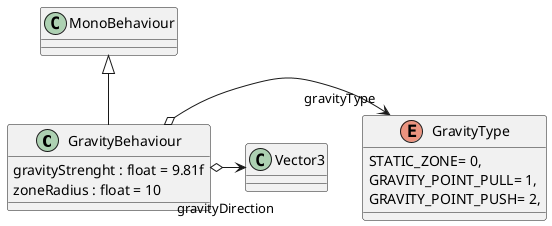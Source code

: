 @startuml
class GravityBehaviour {
    gravityStrenght : float = 9.81f
    zoneRadius : float = 10
}
enum GravityType {
    STATIC_ZONE= 0,
    GRAVITY_POINT_PULL= 1,
    GRAVITY_POINT_PUSH= 2,
}
MonoBehaviour <|-- GravityBehaviour
GravityBehaviour o-> "gravityType" GravityType
GravityBehaviour o-> "gravityDirection" Vector3
@enduml
